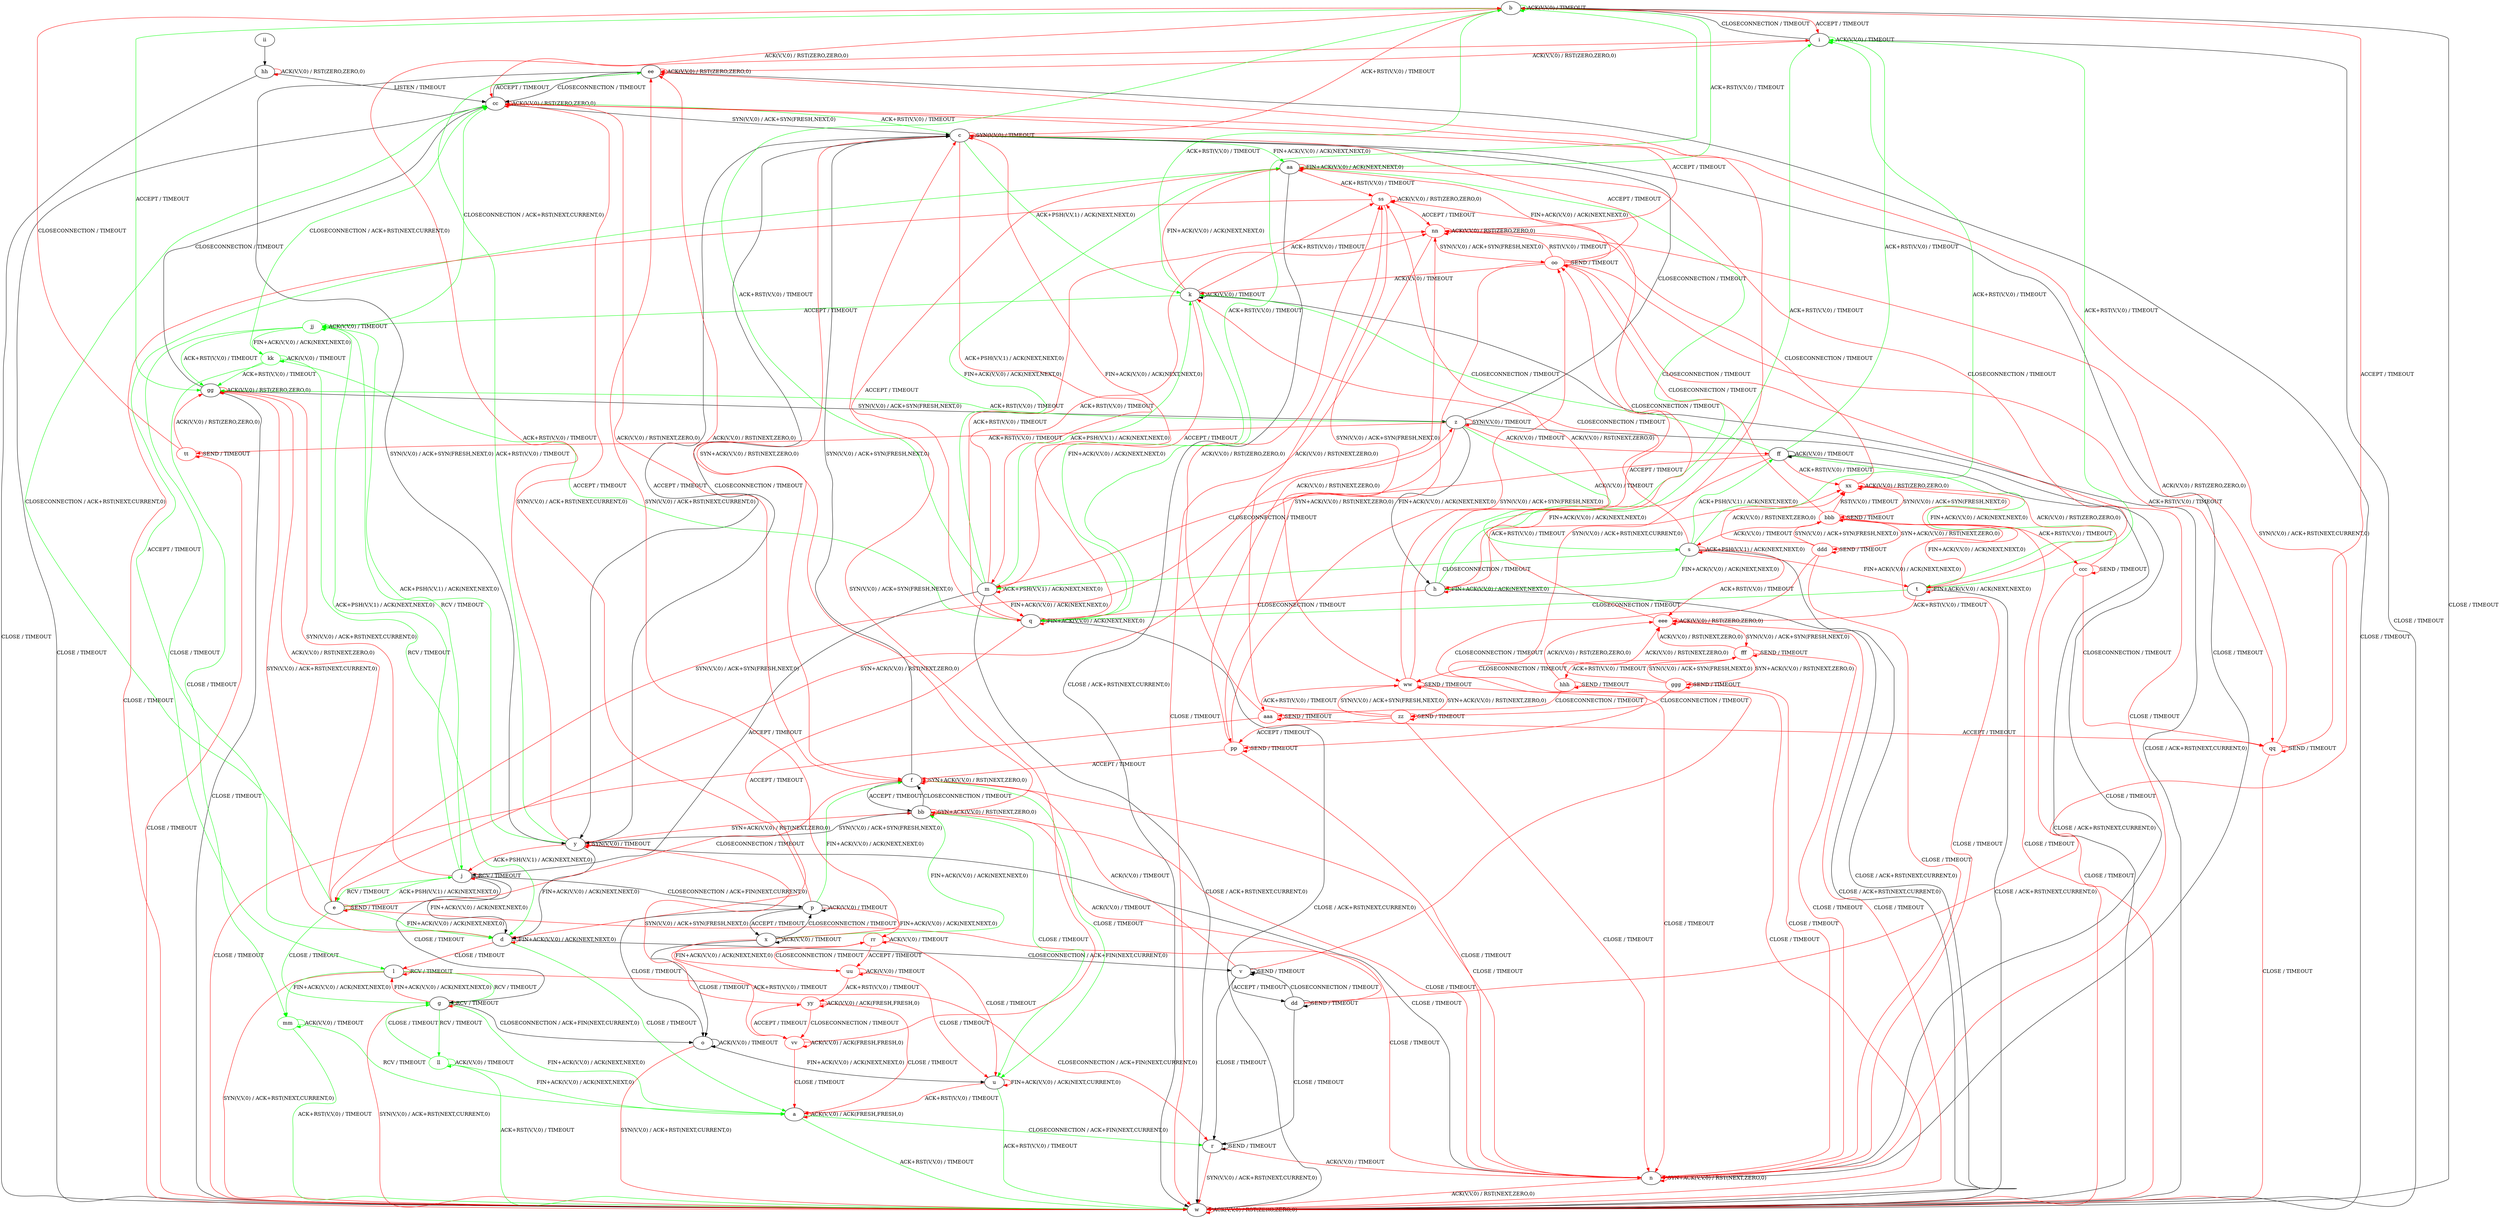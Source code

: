 digraph "" {
	graph ["Incoming time"=7.689846754074097,
		"Outgoing time"=8.845845222473145,
		Output="{'States': 60, 'Transitions': 945, 'Filename': '../results/tcp/TCP_FreeBSD_Server-TCP_Windows8_Server-msat-2.dot'}",
		Reference="{'States': 56, 'Transitions': 716, 'Filename': '../subjects/tcp/TCP_FreeBSD_Server.dot'}",
		Solver=msat,
		Updated="{'States': 39, 'Transitions': 495, 'Filename': '../subjects/tcp/TCP_Windows8_Server.dot'}",
		"f-measure"=0.4393063583815029,
		precision=0.5373737373737374,
		recall=0.3715083798882682
	];
	a -> a [key=0,
	color=red,
	label="ACK(V,V,0) / ACK(FRESH,FRESH,0)"];
a -> r [key=0,
color=green,
label="CLOSECONNECTION / ACK+FIN(NEXT,CURRENT,0)"];
a -> w [key=0,
color=green,
label="ACK+RST(V,V,0) / TIMEOUT"];
b -> b [key=0,
color=green,
label="ACK(V,V,0) / TIMEOUT"];
b -> i [key=0,
color=red,
label="ACCEPT / TIMEOUT"];
b -> w [key=0,
label="CLOSE / TIMEOUT"];
b -> cc [key=0,
color=red,
label="ACK(V,V,0) / RST(ZERO,ZERO,0)"];
b -> gg [key=0,
color=green,
label="ACCEPT / TIMEOUT"];
c -> b [key=0,
color=red,
label="ACK+RST(V,V,0) / TIMEOUT"];
c -> c [key=0,
color=red,
label="SYN(V,V,0) / TIMEOUT"];
c -> f [key=0,
color=red,
label="SYN+ACK(V,V,0) / RST(NEXT,ZERO,0)"];
c -> k [key=0,
color=green,
label="ACK+PSH(V,V,1) / ACK(NEXT,NEXT,0)"];
c -> m [key=0,
color=red,
label="ACK+PSH(V,V,1) / ACK(NEXT,NEXT,0)"];
c -> n [key=0,
label="CLOSE / TIMEOUT"];
c -> q [key=0,
color=red,
label="FIN+ACK(V,V,0) / ACK(NEXT,NEXT,0)"];
c -> y [key=0,
label="ACCEPT / TIMEOUT"];
c -> aa [key=0,
color=green,
label="FIN+ACK(V,V,0) / ACK(NEXT,NEXT,0)"];
c -> cc [key=0,
color=green,
label="ACK+RST(V,V,0) / TIMEOUT"];
d -> a [key=0,
color=green,
label="CLOSE / TIMEOUT"];
d -> d [key=0,
color=red,
label="FIN+ACK(V,V,0) / ACK(NEXT,NEXT,0)"];
d -> l [key=0,
color=red,
label="CLOSE / TIMEOUT"];
d -> v [key=0,
label="CLOSECONNECTION / ACK+FIN(NEXT,CURRENT,0)"];
d -> gg [key=0,
color=red,
label="SYN(V,V,0) / ACK+RST(NEXT,CURRENT,0)"];
e -> d [key=0,
color=green,
label="FIN+ACK(V,V,0) / ACK(NEXT,NEXT,0)"];
e -> e [key=0,
color=red,
label="SEND / TIMEOUT"];
e -> f [key=0,
color=red,
label="CLOSECONNECTION / TIMEOUT"];
e -> g [key=0,
color=green,
label="CLOSE / TIMEOUT"];
e -> j [key=0,
color=green,
label="ACK+PSH(V,V,1) / ACK(NEXT,NEXT,0)"];
e -> n [key=0,
color=red,
label="CLOSE / TIMEOUT"];
e -> z [key=0,
color=red,
label="SYN(V,V,0) / ACK+SYN(FRESH,NEXT,0)"];
e -> cc [key=0,
color=green,
label="CLOSECONNECTION / ACK+RST(NEXT,CURRENT,0)"];
e -> gg [key=0,
color=red,
label="ACK(V,V,0) / RST(NEXT,ZERO,0)"];
f -> c [key=0,
label="SYN(V,V,0) / ACK+SYN(FRESH,NEXT,0)"];
f -> f [key=0,
color=red,
label="SYN+ACK(V,V,0) / RST(NEXT,ZERO,0)"];
f -> n [key=0,
color=red,
label="CLOSE / TIMEOUT"];
f -> u [key=0,
color=green,
label="CLOSE / TIMEOUT"];
f -> bb [key=0,
label="ACCEPT / TIMEOUT"];
f -> cc [key=0,
color=red,
label="ACK(V,V,0) / RST(NEXT,ZERO,0)"];
g -> a [key=0,
color=green,
label="FIN+ACK(V,V,0) / ACK(NEXT,NEXT,0)"];
g -> g [key=0,
color=red,
label="RCV / TIMEOUT"];
g -> l [key=0,
color=red,
label="FIN+ACK(V,V,0) / ACK(NEXT,NEXT,0)"];
g -> o [key=0,
label="CLOSECONNECTION / ACK+FIN(NEXT,CURRENT,0)"];
g -> w [key=0,
color=red,
label="SYN(V,V,0) / ACK+RST(NEXT,CURRENT,0)"];
ll [color=green];
g -> ll [key=0,
color=green,
label="RCV / TIMEOUT"];
h -> h [key=0,
color=red,
label="FIN+ACK(V,V,0) / ACK(NEXT,NEXT,0)"];
h -> i [key=0,
color=green,
label="ACK+RST(V,V,0) / TIMEOUT"];
h -> q [key=0,
color=red,
label="CLOSECONNECTION / TIMEOUT"];
h -> w [key=0,
label="CLOSE / ACK+RST(NEXT,CURRENT,0)"];
h -> aa [key=0,
color=green,
label="CLOSECONNECTION / TIMEOUT"];
xx [color=red];
h -> xx [key=0,
color=red,
label="ACK+RST(V,V,0) / TIMEOUT"];
i -> b [key=0,
label="CLOSECONNECTION / TIMEOUT"];
i -> i [key=0,
color=green,
label="ACK(V,V,0) / TIMEOUT"];
i -> w [key=0,
label="CLOSE / TIMEOUT"];
i -> ee [key=0,
color=red,
label="ACK(V,V,0) / RST(ZERO,ZERO,0)"];
j -> d [key=0,
label="FIN+ACK(V,V,0) / ACK(NEXT,NEXT,0)"];
j -> e [key=0,
color=green,
label="RCV / TIMEOUT"];
j -> g [key=0,
label="CLOSE / TIMEOUT"];
j -> j [key=0,
color=red,
label="RCV / TIMEOUT"];
j -> p [key=0,
label="CLOSECONNECTION / ACK+FIN(NEXT,CURRENT,0)"];
j -> gg [key=0,
color=red,
label="SYN(V,V,0) / ACK+RST(NEXT,CURRENT,0)"];
jj [color=green];
j -> jj [key=0,
color=green,
label="ACK+PSH(V,V,1) / ACK(NEXT,NEXT,0)"];
k -> b [key=0,
color=green,
label="ACK+RST(V,V,0) / TIMEOUT"];
k -> k [key=0,
label="ACK(V,V,0) / TIMEOUT"];
k -> m [key=0,
color=red,
label="ACCEPT / TIMEOUT"];
k -> q [key=0,
color=green,
label="FIN+ACK(V,V,0) / ACK(NEXT,NEXT,0)"];
k -> w [key=0,
label="CLOSE / ACK+RST(NEXT,CURRENT,0)"];
k -> aa [key=0,
color=red,
label="FIN+ACK(V,V,0) / ACK(NEXT,NEXT,0)"];
k -> jj [key=0,
color=green,
label="ACCEPT / TIMEOUT"];
ss [color=red];
k -> ss [key=0,
color=red,
label="ACK+RST(V,V,0) / TIMEOUT"];
l -> g [key=0,
color=green,
label="RCV / TIMEOUT"];
l -> l [key=0,
color=red,
label="RCV / TIMEOUT"];
l -> r [key=0,
color=red,
label="CLOSECONNECTION / ACK+FIN(NEXT,CURRENT,0)"];
l -> w [key=0,
color=red,
label="SYN(V,V,0) / ACK+RST(NEXT,CURRENT,0)"];
mm [color=green];
l -> mm [key=0,
color=green,
label="FIN+ACK(V,V,0) / ACK(NEXT,NEXT,0)"];
m -> b [key=0,
color=green,
label="ACK+RST(V,V,0) / TIMEOUT"];
m -> j [key=0,
label="ACCEPT / TIMEOUT"];
m -> k [key=0,
color=green,
label="ACK+PSH(V,V,1) / ACK(NEXT,NEXT,0)"];
m -> m [key=0,
color=red,
label="ACK+PSH(V,V,1) / ACK(NEXT,NEXT,0)"];
m -> q [key=0,
color=red,
label="FIN+ACK(V,V,0) / ACK(NEXT,NEXT,0)"];
m -> w [key=0,
label="CLOSE / ACK+RST(NEXT,CURRENT,0)"];
m -> aa [key=0,
color=green,
label="FIN+ACK(V,V,0) / ACK(NEXT,NEXT,0)"];
nn [color=red];
m -> nn [key=0,
color=red,
label="ACK+RST(V,V,0) / TIMEOUT"];
n -> n [key=0,
color=red,
label="SYN+ACK(V,V,0) / RST(NEXT,ZERO,0)"];
n -> w [key=0,
color=red,
label="ACK(V,V,0) / RST(NEXT,ZERO,0)"];
o -> o [key=0,
label="ACK(V,V,0) / TIMEOUT"];
o -> u [key=0,
label="FIN+ACK(V,V,0) / ACK(NEXT,NEXT,0)"];
o -> w [key=0,
color=red,
label="SYN(V,V,0) / ACK+RST(NEXT,CURRENT,0)"];
p -> f [key=0,
color=green,
label="FIN+ACK(V,V,0) / ACK(NEXT,NEXT,0)"];
p -> o [key=0,
label="CLOSE / TIMEOUT"];
p -> p [key=0,
label="ACK(V,V,0) / TIMEOUT"];
p -> x [key=0,
label="ACCEPT / TIMEOUT"];
p -> cc [key=0,
color=red,
label="SYN(V,V,0) / ACK+RST(NEXT,CURRENT,0)"];
rr [color=red];
p -> rr [key=0,
color=red,
label="FIN+ACK(V,V,0) / ACK(NEXT,NEXT,0)"];
q -> b [key=0,
color=green,
label="ACK+RST(V,V,0) / TIMEOUT"];
q -> d [key=0,
color=red,
label="ACCEPT / TIMEOUT"];
q -> q [key=0,
color=red,
label="FIN+ACK(V,V,0) / ACK(NEXT,NEXT,0)"];
q -> w [key=0,
label="CLOSE / ACK+RST(NEXT,CURRENT,0)"];
kk [color=green];
q -> kk [key=0,
color=green,
label="ACCEPT / TIMEOUT"];
q -> nn [key=0,
color=red,
label="ACK+RST(V,V,0) / TIMEOUT"];
r -> n [key=0,
color=red,
label="ACK(V,V,0) / TIMEOUT"];
r -> r [key=0,
label="SEND / TIMEOUT"];
r -> w [key=0,
color=red,
label="SYN(V,V,0) / ACK+RST(NEXT,CURRENT,0)"];
s -> h [key=0,
color=green,
label="FIN+ACK(V,V,0) / ACK(NEXT,NEXT,0)"];
s -> i [key=0,
color=green,
label="ACK+RST(V,V,0) / TIMEOUT"];
s -> k [key=0,
color=red,
label="CLOSECONNECTION / TIMEOUT"];
s -> m [key=0,
color=green,
label="CLOSECONNECTION / TIMEOUT"];
s -> s [key=0,
color=red,
label="ACK+PSH(V,V,1) / ACK(NEXT,NEXT,0)"];
s -> t [key=0,
color=red,
label="FIN+ACK(V,V,0) / ACK(NEXT,NEXT,0)"];
s -> w [key=0,
label="CLOSE / ACK+RST(NEXT,CURRENT,0)"];
s -> ff [key=0,
color=green,
label="ACK+PSH(V,V,1) / ACK(NEXT,NEXT,0)"];
eee [color=red];
s -> eee [key=0,
color=red,
label="ACK+RST(V,V,0) / TIMEOUT"];
t -> i [key=0,
color=green,
label="ACK+RST(V,V,0) / TIMEOUT"];
t -> q [key=0,
color=green,
label="CLOSECONNECTION / TIMEOUT"];
t -> t [key=0,
color=red,
label="FIN+ACK(V,V,0) / ACK(NEXT,NEXT,0)"];
t -> w [key=0,
label="CLOSE / ACK+RST(NEXT,CURRENT,0)"];
t -> aa [key=0,
color=red,
label="CLOSECONNECTION / TIMEOUT"];
t -> eee [key=0,
color=red,
label="ACK+RST(V,V,0) / TIMEOUT"];
u -> a [key=0,
color=red,
label="ACK+RST(V,V,0) / TIMEOUT"];
u -> u [key=0,
color=red,
label="FIN+ACK(V,V,0) / ACK(NEXT,CURRENT,0)"];
u -> w [key=0,
color=green,
label="ACK+RST(V,V,0) / TIMEOUT"];
v -> f [key=0,
color=red,
label="ACK(V,V,0) / TIMEOUT"];
v -> r [key=0,
label="CLOSE / TIMEOUT"];
v -> v [key=0,
label="SEND / TIMEOUT"];
v -> cc [key=0,
color=red,
label="SYN(V,V,0) / ACK+RST(NEXT,CURRENT,0)"];
v -> dd [key=0,
label="ACCEPT / TIMEOUT"];
w -> w [key=0,
color=red,
label="ACK(V,V,0) / RST(ZERO,ZERO,0)"];
x -> o [key=0,
label="CLOSE / TIMEOUT"];
x -> p [key=0,
label="CLOSECONNECTION / TIMEOUT"];
x -> x [key=0,
label="ACK(V,V,0) / TIMEOUT"];
x -> bb [key=0,
color=green,
label="FIN+ACK(V,V,0) / ACK(NEXT,NEXT,0)"];
x -> ee [key=0,
color=red,
label="SYN(V,V,0) / ACK+RST(NEXT,CURRENT,0)"];
uu [color=red];
x -> uu [key=0,
color=red,
label="FIN+ACK(V,V,0) / ACK(NEXT,NEXT,0)"];
y -> c [key=0,
label="CLOSECONNECTION / TIMEOUT"];
y -> d [key=0,
label="FIN+ACK(V,V,0) / ACK(NEXT,NEXT,0)"];
y -> i [key=0,
color=red,
label="ACK+RST(V,V,0) / TIMEOUT"];
y -> j [key=0,
color=red,
label="ACK+PSH(V,V,1) / ACK(NEXT,NEXT,0)"];
y -> n [key=0,
label="CLOSE / TIMEOUT"];
y -> y [key=0,
color=red,
label="SYN(V,V,0) / TIMEOUT"];
y -> bb [key=0,
color=red,
label="SYN+ACK(V,V,0) / RST(NEXT,ZERO,0)"];
y -> ee [key=0,
color=green,
label="ACK+RST(V,V,0) / TIMEOUT"];
y -> jj [key=0,
color=green,
label="ACK+PSH(V,V,1) / ACK(NEXT,NEXT,0)"];
z -> c [key=0,
label="CLOSECONNECTION / TIMEOUT"];
z -> e [key=0,
color=red,
label="SYN+ACK(V,V,0) / RST(NEXT,ZERO,0)"];
z -> h [key=0,
label="FIN+ACK(V,V,0) / ACK(NEXT,NEXT,0)"];
z -> n [key=0,
label="CLOSE / TIMEOUT"];
z -> s [key=0,
color=green,
label="ACK(V,V,0) / TIMEOUT"];
z -> z [key=0,
color=red,
label="SYN(V,V,0) / TIMEOUT"];
z -> ff [key=0,
color=red,
label="ACK(V,V,0) / TIMEOUT"];
z -> gg [key=0,
color=green,
label="ACK+RST(V,V,0) / TIMEOUT"];
tt [color=red];
z -> tt [key=0,
color=red,
label="ACK+RST(V,V,0) / TIMEOUT"];
aa -> b [key=0,
color=green,
label="ACK+RST(V,V,0) / TIMEOUT"];
aa -> d [key=0,
color=green,
label="ACCEPT / TIMEOUT"];
aa -> q [key=0,
color=red,
label="ACCEPT / TIMEOUT"];
aa -> w [key=0,
label="CLOSE / ACK+RST(NEXT,CURRENT,0)"];
aa -> aa [key=0,
color=red,
label="FIN+ACK(V,V,0) / ACK(NEXT,NEXT,0)"];
aa -> ss [key=0,
color=red,
label="ACK+RST(V,V,0) / TIMEOUT"];
bb -> f [key=0,
label="CLOSECONNECTION / TIMEOUT"];
bb -> n [key=0,
color=red,
label="CLOSE / TIMEOUT"];
bb -> u [key=0,
color=green,
label="CLOSE / TIMEOUT"];
bb -> y [key=0,
label="SYN(V,V,0) / ACK+SYN(FRESH,NEXT,0)"];
bb -> bb [key=0,
color=red,
label="SYN+ACK(V,V,0) / RST(NEXT,ZERO,0)"];
bb -> ee [key=0,
color=red,
label="ACK(V,V,0) / RST(NEXT,ZERO,0)"];
cc -> c [key=0,
label="SYN(V,V,0) / ACK+SYN(FRESH,NEXT,0)"];
cc -> w [key=0,
label="CLOSE / TIMEOUT"];
cc -> cc [key=0,
color=red,
label="ACK(V,V,0) / RST(ZERO,ZERO,0)"];
cc -> ee [key=0,
label="ACCEPT / TIMEOUT"];
dd -> r [key=0,
label="CLOSE / TIMEOUT"];
dd -> v [key=0,
label="CLOSECONNECTION / TIMEOUT"];
dd -> bb [key=0,
color=red,
label="ACK(V,V,0) / TIMEOUT"];
dd -> dd [key=0,
label="SEND / TIMEOUT"];
dd -> ee [key=0,
color=red,
label="SYN(V,V,0) / ACK+RST(NEXT,CURRENT,0)"];
ee -> w [key=0,
label="CLOSE / TIMEOUT"];
ee -> y [key=0,
label="SYN(V,V,0) / ACK+SYN(FRESH,NEXT,0)"];
ee -> cc [key=0,
label="CLOSECONNECTION / TIMEOUT"];
ee -> ee [key=0,
color=red,
label="ACK(V,V,0) / RST(ZERO,ZERO,0)"];
ff -> h [key=0,
color=red,
label="FIN+ACK(V,V,0) / ACK(NEXT,NEXT,0)"];
ff -> i [key=0,
color=green,
label="ACK+RST(V,V,0) / TIMEOUT"];
ff -> k [key=0,
color=green,
label="CLOSECONNECTION / TIMEOUT"];
ff -> m [key=0,
color=red,
label="CLOSECONNECTION / TIMEOUT"];
ff -> t [key=0,
color=green,
label="FIN+ACK(V,V,0) / ACK(NEXT,NEXT,0)"];
ff -> w [key=0,
label="CLOSE / ACK+RST(NEXT,CURRENT,0)"];
ff -> ff [key=0,
label="ACK(V,V,0) / TIMEOUT"];
ff -> xx [key=0,
color=red,
label="ACK+RST(V,V,0) / TIMEOUT"];
gg -> w [key=0,
label="CLOSE / TIMEOUT"];
gg -> z [key=0,
label="SYN(V,V,0) / ACK+SYN(FRESH,NEXT,0)"];
gg -> cc [key=0,
label="CLOSECONNECTION / TIMEOUT"];
gg -> gg [key=0,
color=red,
label="ACK(V,V,0) / RST(ZERO,ZERO,0)"];
hh -> w [key=0,
label="CLOSE / TIMEOUT"];
hh -> cc [key=0,
label="LISTEN / TIMEOUT"];
hh -> hh [key=0,
color=red,
label="ACK(V,V,0) / RST(ZERO,ZERO,0)"];
ii -> hh [key=0];
jj -> j [key=0,
color=green,
label="RCV / TIMEOUT"];
jj -> l [key=0,
color=green,
label="CLOSE / TIMEOUT"];
jj -> cc [key=0,
color=green,
label="CLOSECONNECTION / ACK+RST(NEXT,CURRENT,0)"];
jj -> gg [key=0,
color=green,
label="ACK+RST(V,V,0) / TIMEOUT"];
jj -> jj [key=0,
color=green,
label="ACK(V,V,0) / TIMEOUT"];
jj -> kk [key=0,
color=green,
label="FIN+ACK(V,V,0) / ACK(NEXT,NEXT,0)"];
kk -> d [key=0,
color=green,
label="RCV / TIMEOUT"];
kk -> cc [key=0,
color=green,
label="CLOSECONNECTION / ACK+RST(NEXT,CURRENT,0)"];
kk -> gg [key=0,
color=green,
label="ACK+RST(V,V,0) / TIMEOUT"];
kk -> kk [key=0,
color=green,
label="ACK(V,V,0) / TIMEOUT"];
kk -> mm [key=0,
color=green,
label="CLOSE / TIMEOUT"];
ll -> a [key=0,
color=green,
label="FIN+ACK(V,V,0) / ACK(NEXT,NEXT,0)"];
ll -> g [key=0,
color=green,
label="CLOSE / TIMEOUT"];
ll -> w [key=0,
color=green,
label="ACK+RST(V,V,0) / TIMEOUT"];
ll -> ll [key=0,
color=green,
label="ACK(V,V,0) / TIMEOUT"];
mm -> a [key=0,
color=green,
label="RCV / TIMEOUT"];
mm -> w [key=0,
color=green,
label="ACK+RST(V,V,0) / TIMEOUT"];
mm -> mm [key=0,
color=green,
label="ACK(V,V,0) / TIMEOUT"];
nn -> w [key=0,
color=red,
label="CLOSE / TIMEOUT"];
nn -> cc [key=0,
color=red,
label="ACCEPT / TIMEOUT"];
nn -> nn [key=0,
color=red,
label="ACK(V,V,0) / RST(ZERO,ZERO,0)"];
oo [color=red];
nn -> oo [key=0,
color=red,
label="SYN(V,V,0) / ACK+SYN(FRESH,NEXT,0)"];
oo -> c [key=0,
color=red,
label="ACCEPT / TIMEOUT"];
oo -> k [key=0,
color=red,
label="ACK(V,V,0) / TIMEOUT"];
oo -> n [key=0,
color=red,
label="CLOSE / TIMEOUT"];
oo -> aa [key=0,
color=red,
label="FIN+ACK(V,V,0) / ACK(NEXT,NEXT,0)"];
oo -> nn [key=0,
color=red,
label="RST(V,V,0) / TIMEOUT"];
oo -> oo [key=0,
color=red,
label="SEND / TIMEOUT"];
pp [color=red];
oo -> pp [key=0,
color=red,
label="SYN+ACK(V,V,0) / RST(NEXT,ZERO,0)"];
qq [color=red];
oo -> qq [key=0,
color=red,
label="ACK+RST(V,V,0) / TIMEOUT"];
pp -> f [key=0,
color=red,
label="ACCEPT / TIMEOUT"];
pp -> n [key=0,
color=red,
label="CLOSE / TIMEOUT"];
pp -> nn [key=0,
color=red,
label="ACK(V,V,0) / RST(NEXT,ZERO,0)"];
pp -> oo [key=0,
color=red,
label="SYN(V,V,0) / ACK+SYN(FRESH,NEXT,0)"];
pp -> pp [key=0,
color=red,
label="SEND / TIMEOUT"];
qq -> b [key=0,
color=red,
label="ACCEPT / TIMEOUT"];
qq -> w [key=0,
color=red,
label="CLOSE / TIMEOUT"];
qq -> nn [key=0,
color=red,
label="ACK(V,V,0) / RST(ZERO,ZERO,0)"];
qq -> qq [key=0,
color=red,
label="SEND / TIMEOUT"];
rr -> u [key=0,
color=red,
label="CLOSE / TIMEOUT"];
rr -> rr [key=0,
color=red,
label="ACK(V,V,0) / TIMEOUT"];
rr -> uu [key=0,
color=red,
label="ACCEPT / TIMEOUT"];
vv [color=red];
rr -> vv [key=0,
color=red,
label="ACK+RST(V,V,0) / TIMEOUT"];
ss -> w [key=0,
color=red,
label="CLOSE / TIMEOUT"];
ss -> nn [key=0,
color=red,
label="ACCEPT / TIMEOUT"];
ss -> ss [key=0,
color=red,
label="ACK(V,V,0) / RST(ZERO,ZERO,0)"];
ww [color=red];
ss -> ww [key=0,
color=red,
label="SYN(V,V,0) / ACK+SYN(FRESH,NEXT,0)"];
tt -> b [key=0,
color=red,
label="CLOSECONNECTION / TIMEOUT"];
tt -> w [key=0,
color=red,
label="CLOSE / TIMEOUT"];
tt -> gg [key=0,
color=red,
label="ACK(V,V,0) / RST(ZERO,ZERO,0)"];
tt -> tt [key=0,
color=red,
label="SEND / TIMEOUT"];
uu -> u [key=0,
color=red,
label="CLOSE / TIMEOUT"];
uu -> rr [key=0,
color=red,
label="CLOSECONNECTION / TIMEOUT"];
uu -> uu [key=0,
color=red,
label="ACK(V,V,0) / TIMEOUT"];
yy [color=red];
uu -> yy [key=0,
color=red,
label="ACK+RST(V,V,0) / TIMEOUT"];
vv -> a [key=0,
color=red,
label="CLOSE / TIMEOUT"];
vv -> c [key=0,
color=red,
label="SYN(V,V,0) / ACK+SYN(FRESH,NEXT,0)"];
vv -> vv [key=0,
color=red,
label="ACK(V,V,0) / ACK(FRESH,FRESH,0)"];
vv -> yy [key=0,
color=red,
label="ACCEPT / TIMEOUT"];
ww -> n [key=0,
color=red,
label="CLOSE / TIMEOUT"];
ww -> oo [key=0,
color=red,
label="ACCEPT / TIMEOUT"];
ww -> ss [key=0,
color=red,
label="ACK(V,V,0) / RST(NEXT,ZERO,0)"];
ww -> ww [key=0,
color=red,
label="SEND / TIMEOUT"];
zz [color=red];
ww -> zz [key=0,
color=red,
label="SYN+ACK(V,V,0) / RST(NEXT,ZERO,0)"];
aaa [color=red];
ww -> aaa [key=0,
color=red,
label="ACK+RST(V,V,0) / TIMEOUT"];
xx -> w [key=0,
color=red,
label="CLOSE / TIMEOUT"];
xx -> nn [key=0,
color=red,
label="CLOSECONNECTION / TIMEOUT"];
xx -> xx [key=0,
color=red,
label="ACK(V,V,0) / RST(ZERO,ZERO,0)"];
bbb [color=red];
xx -> bbb [key=0,
color=red,
label="SYN(V,V,0) / ACK+SYN(FRESH,NEXT,0)"];
yy -> a [key=0,
color=red,
label="CLOSE / TIMEOUT"];
yy -> y [key=0,
color=red,
label="SYN(V,V,0) / ACK+SYN(FRESH,NEXT,0)"];
yy -> vv [key=0,
color=red,
label="CLOSECONNECTION / TIMEOUT"];
yy -> yy [key=0,
color=red,
label="ACK(V,V,0) / ACK(FRESH,FRESH,0)"];
zz -> n [key=0,
color=red,
label="CLOSE / TIMEOUT"];
zz -> pp [key=0,
color=red,
label="ACCEPT / TIMEOUT"];
zz -> ss [key=0,
color=red,
label="ACK(V,V,0) / RST(NEXT,ZERO,0)"];
zz -> ww [key=0,
color=red,
label="SYN(V,V,0) / ACK+SYN(FRESH,NEXT,0)"];
zz -> zz [key=0,
color=red,
label="SEND / TIMEOUT"];
aaa -> w [key=0,
color=red,
label="CLOSE / TIMEOUT"];
aaa -> qq [key=0,
color=red,
label="ACCEPT / TIMEOUT"];
aaa -> ss [key=0,
color=red,
label="ACK(V,V,0) / RST(ZERO,ZERO,0)"];
aaa -> aaa [key=0,
color=red,
label="SEND / TIMEOUT"];
bbb -> n [key=0,
color=red,
label="CLOSE / TIMEOUT"];
bbb -> s [key=0,
color=red,
label="ACK(V,V,0) / TIMEOUT"];
bbb -> t [key=0,
color=red,
label="FIN+ACK(V,V,0) / ACK(NEXT,NEXT,0)"];
bbb -> oo [key=0,
color=red,
label="CLOSECONNECTION / TIMEOUT"];
bbb -> xx [key=0,
color=red,
label="RST(V,V,0) / TIMEOUT"];
bbb -> bbb [key=0,
color=red,
label="SEND / TIMEOUT"];
ccc [color=red];
bbb -> ccc [key=0,
color=red,
label="ACK+RST(V,V,0) / TIMEOUT"];
ddd [color=red];
bbb -> ddd [key=0,
color=red,
label="SYN+ACK(V,V,0) / RST(NEXT,ZERO,0)"];
ccc -> w [key=0,
color=red,
label="CLOSE / TIMEOUT"];
ccc -> qq [key=0,
color=red,
label="CLOSECONNECTION / TIMEOUT"];
ccc -> xx [key=0,
color=red,
label="ACK(V,V,0) / RST(ZERO,ZERO,0)"];
ccc -> ccc [key=0,
color=red,
label="SEND / TIMEOUT"];
ddd -> n [key=0,
color=red,
label="CLOSE / TIMEOUT"];
ddd -> pp [key=0,
color=red,
label="CLOSECONNECTION / TIMEOUT"];
ddd -> xx [key=0,
color=red,
label="ACK(V,V,0) / RST(NEXT,ZERO,0)"];
ddd -> bbb [key=0,
color=red,
label="SYN(V,V,0) / ACK+SYN(FRESH,NEXT,0)"];
ddd -> ddd [key=0,
color=red,
label="SEND / TIMEOUT"];
eee -> w [key=0,
color=red,
label="CLOSE / TIMEOUT"];
eee -> ss [key=0,
color=red,
label="CLOSECONNECTION / TIMEOUT"];
eee -> eee [key=0,
color=red,
label="ACK(V,V,0) / RST(ZERO,ZERO,0)"];
fff [color=red];
eee -> fff [key=0,
color=red,
label="SYN(V,V,0) / ACK+SYN(FRESH,NEXT,0)"];
fff -> n [key=0,
color=red,
label="CLOSE / TIMEOUT"];
fff -> ww [key=0,
color=red,
label="CLOSECONNECTION / TIMEOUT"];
fff -> eee [key=0,
color=red,
label="ACK(V,V,0) / RST(NEXT,ZERO,0)"];
fff -> fff [key=0,
color=red,
label="SEND / TIMEOUT"];
ggg [color=red];
fff -> ggg [key=0,
color=red,
label="SYN+ACK(V,V,0) / RST(NEXT,ZERO,0)"];
hhh [color=red];
fff -> hhh [key=0,
color=red,
label="ACK+RST(V,V,0) / TIMEOUT"];
ggg -> n [key=0,
color=red,
label="CLOSE / TIMEOUT"];
ggg -> zz [key=0,
color=red,
label="CLOSECONNECTION / TIMEOUT"];
ggg -> eee [key=0,
color=red,
label="ACK(V,V,0) / RST(NEXT,ZERO,0)"];
ggg -> fff [key=0,
color=red,
label="SYN(V,V,0) / ACK+SYN(FRESH,NEXT,0)"];
ggg -> ggg [key=0,
color=red,
label="SEND / TIMEOUT"];
hhh -> w [key=0,
color=red,
label="CLOSE / TIMEOUT"];
hhh -> aaa [key=0,
color=red,
label="CLOSECONNECTION / TIMEOUT"];
hhh -> eee [key=0,
color=red,
label="ACK(V,V,0) / RST(ZERO,ZERO,0)"];
hhh -> hhh [key=0,
color=red,
label="SEND / TIMEOUT"];
}
